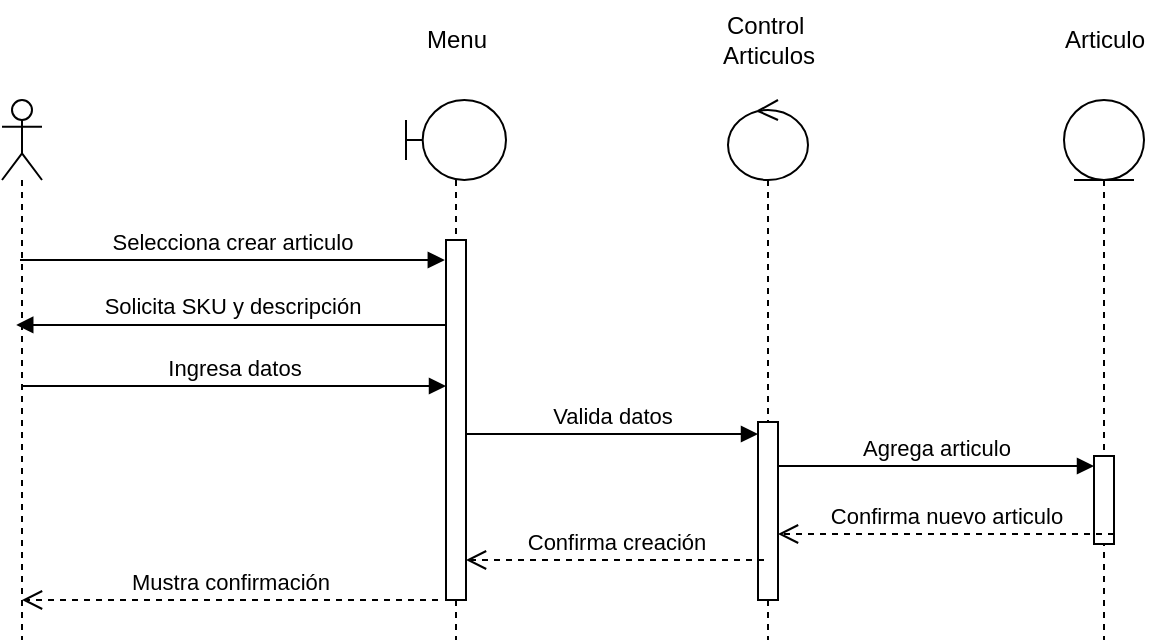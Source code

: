 <mxfile version="24.7.14">
  <diagram name="Página-1" id="t8ws5RrRNgcCuZQSS5f2">
    <mxGraphModel dx="347" dy="597" grid="1" gridSize="10" guides="1" tooltips="1" connect="1" arrows="1" fold="1" page="1" pageScale="1" pageWidth="827" pageHeight="1169" math="0" shadow="0">
      <root>
        <mxCell id="0" />
        <mxCell id="1" parent="0" />
        <mxCell id="YoIctwb0T2bubcu5eFbM-1" value="" style="shape=umlLifeline;perimeter=lifelinePerimeter;whiteSpace=wrap;html=1;container=1;dropTarget=0;collapsible=0;recursiveResize=0;outlineConnect=0;portConstraint=eastwest;newEdgeStyle={&quot;curved&quot;:0,&quot;rounded&quot;:0};participant=umlActor;" vertex="1" parent="1">
          <mxGeometry x="71" y="130" width="20" height="270" as="geometry" />
        </mxCell>
        <mxCell id="YoIctwb0T2bubcu5eFbM-2" value="" style="shape=umlLifeline;perimeter=lifelinePerimeter;whiteSpace=wrap;html=1;container=1;dropTarget=0;collapsible=0;recursiveResize=0;outlineConnect=0;portConstraint=eastwest;newEdgeStyle={&quot;curved&quot;:0,&quot;rounded&quot;:0};participant=umlBoundary;" vertex="1" parent="1">
          <mxGeometry x="273" y="130" width="50" height="270" as="geometry" />
        </mxCell>
        <mxCell id="YoIctwb0T2bubcu5eFbM-3" value="" style="html=1;points=[[0,0,0,0,5],[0,1,0,0,-5],[1,0,0,0,5],[1,1,0,0,-5]];perimeter=orthogonalPerimeter;outlineConnect=0;targetShapes=umlLifeline;portConstraint=eastwest;newEdgeStyle={&quot;curved&quot;:0,&quot;rounded&quot;:0};" vertex="1" parent="YoIctwb0T2bubcu5eFbM-2">
          <mxGeometry x="20" y="70" width="10" height="180" as="geometry" />
        </mxCell>
        <mxCell id="YoIctwb0T2bubcu5eFbM-4" value="" style="shape=umlLifeline;perimeter=lifelinePerimeter;whiteSpace=wrap;html=1;container=1;dropTarget=0;collapsible=0;recursiveResize=0;outlineConnect=0;portConstraint=eastwest;newEdgeStyle={&quot;curved&quot;:0,&quot;rounded&quot;:0};participant=umlControl;" vertex="1" parent="1">
          <mxGeometry x="434" y="130" width="40" height="270" as="geometry" />
        </mxCell>
        <mxCell id="YoIctwb0T2bubcu5eFbM-5" value="" style="html=1;points=[[0,0,0,0,5],[0,1,0,0,-5],[1,0,0,0,5],[1,1,0,0,-5]];perimeter=orthogonalPerimeter;outlineConnect=0;targetShapes=umlLifeline;portConstraint=eastwest;newEdgeStyle={&quot;curved&quot;:0,&quot;rounded&quot;:0};" vertex="1" parent="YoIctwb0T2bubcu5eFbM-4">
          <mxGeometry x="15" y="161" width="10" height="89" as="geometry" />
        </mxCell>
        <mxCell id="YoIctwb0T2bubcu5eFbM-6" value="" style="shape=umlLifeline;perimeter=lifelinePerimeter;whiteSpace=wrap;html=1;container=1;dropTarget=0;collapsible=0;recursiveResize=0;outlineConnect=0;portConstraint=eastwest;newEdgeStyle={&quot;curved&quot;:0,&quot;rounded&quot;:0};participant=umlEntity;" vertex="1" parent="1">
          <mxGeometry x="602" y="130" width="40" height="270" as="geometry" />
        </mxCell>
        <mxCell id="YoIctwb0T2bubcu5eFbM-7" value="" style="html=1;points=[[0,0,0,0,5],[0,1,0,0,-5],[1,0,0,0,5],[1,1,0,0,-5]];perimeter=orthogonalPerimeter;outlineConnect=0;targetShapes=umlLifeline;portConstraint=eastwest;newEdgeStyle={&quot;curved&quot;:0,&quot;rounded&quot;:0};" vertex="1" parent="YoIctwb0T2bubcu5eFbM-6">
          <mxGeometry x="15" y="178" width="10" height="44" as="geometry" />
        </mxCell>
        <mxCell id="YoIctwb0T2bubcu5eFbM-8" value="Ingresa datos" style="html=1;verticalAlign=bottom;endArrow=block;curved=0;rounded=0;" edge="1" parent="1">
          <mxGeometry relative="1" as="geometry">
            <mxPoint x="80.591" y="273" as="sourcePoint" />
            <mxPoint x="293" y="273.0" as="targetPoint" />
          </mxGeometry>
        </mxCell>
        <mxCell id="YoIctwb0T2bubcu5eFbM-9" value="Solicita SKU y descripción" style="html=1;verticalAlign=bottom;endArrow=block;curved=0;rounded=0;entryX=0.356;entryY=0.247;entryDx=0;entryDy=0;entryPerimeter=0;" edge="1" parent="1">
          <mxGeometry relative="1" as="geometry">
            <mxPoint x="293.0" y="242.48" as="sourcePoint" />
            <mxPoint x="78.12" y="242.48" as="targetPoint" />
          </mxGeometry>
        </mxCell>
        <mxCell id="YoIctwb0T2bubcu5eFbM-10" value="Valida datos" style="html=1;verticalAlign=bottom;endArrow=block;curved=0;rounded=0;" edge="1" parent="1">
          <mxGeometry x="0.002" relative="1" as="geometry">
            <mxPoint x="303" y="297.0" as="sourcePoint" />
            <mxPoint x="449" y="297" as="targetPoint" />
            <mxPoint as="offset" />
          </mxGeometry>
        </mxCell>
        <mxCell id="YoIctwb0T2bubcu5eFbM-11" value="Agrega articulo" style="html=1;verticalAlign=bottom;endArrow=block;curved=0;rounded=0;entryX=0;entryY=0;entryDx=0;entryDy=5;entryPerimeter=0;" edge="1" parent="1" source="YoIctwb0T2bubcu5eFbM-5" target="YoIctwb0T2bubcu5eFbM-7">
          <mxGeometry x="-0.002" relative="1" as="geometry">
            <mxPoint x="303.0" y="367" as="sourcePoint" />
            <mxPoint x="589" y="367.0" as="targetPoint" />
            <mxPoint as="offset" />
          </mxGeometry>
        </mxCell>
        <mxCell id="YoIctwb0T2bubcu5eFbM-12" value="Menu" style="text;html=1;align=center;verticalAlign=middle;resizable=0;points=[];autosize=1;strokeColor=none;fillColor=none;" vertex="1" parent="1">
          <mxGeometry x="273" y="85" width="50" height="30" as="geometry" />
        </mxCell>
        <mxCell id="YoIctwb0T2bubcu5eFbM-13" value="Control&amp;nbsp;&lt;div&gt;Articulos&lt;/div&gt;" style="text;html=1;align=center;verticalAlign=middle;resizable=0;points=[];autosize=1;strokeColor=none;fillColor=none;" vertex="1" parent="1">
          <mxGeometry x="419" y="80" width="70" height="40" as="geometry" />
        </mxCell>
        <mxCell id="YoIctwb0T2bubcu5eFbM-14" value="Articulo" style="text;html=1;align=center;verticalAlign=middle;resizable=0;points=[];autosize=1;strokeColor=none;fillColor=none;" vertex="1" parent="1">
          <mxGeometry x="592" y="85" width="60" height="30" as="geometry" />
        </mxCell>
        <mxCell id="YoIctwb0T2bubcu5eFbM-15" value="Confirma nuevo articulo" style="html=1;verticalAlign=bottom;endArrow=open;dashed=1;endSize=8;curved=0;rounded=0;exitX=1;exitY=1;exitDx=0;exitDy=-5;exitPerimeter=0;" edge="1" parent="1" source="YoIctwb0T2bubcu5eFbM-7" target="YoIctwb0T2bubcu5eFbM-5">
          <mxGeometry relative="1" as="geometry">
            <mxPoint x="303.0" y="389" as="targetPoint" />
            <mxPoint x="588" y="389" as="sourcePoint" />
          </mxGeometry>
        </mxCell>
        <mxCell id="YoIctwb0T2bubcu5eFbM-16" value="Confirma creación" style="html=1;verticalAlign=bottom;endArrow=open;dashed=1;endSize=8;curved=0;rounded=0;" edge="1" parent="1" target="YoIctwb0T2bubcu5eFbM-3">
          <mxGeometry relative="1" as="geometry">
            <mxPoint x="303.0" y="360.0" as="targetPoint" />
            <mxPoint x="452" y="360" as="sourcePoint" />
          </mxGeometry>
        </mxCell>
        <mxCell id="YoIctwb0T2bubcu5eFbM-17" value="Selecciona crear articulo" style="html=1;verticalAlign=bottom;endArrow=block;curved=0;rounded=0;" edge="1" parent="1">
          <mxGeometry relative="1" as="geometry">
            <mxPoint x="80.001" y="210" as="sourcePoint" />
            <mxPoint x="292.41" y="210.0" as="targetPoint" />
          </mxGeometry>
        </mxCell>
        <mxCell id="YoIctwb0T2bubcu5eFbM-18" value="Mustra confirmación" style="html=1;verticalAlign=bottom;endArrow=open;dashed=1;endSize=8;curved=0;rounded=0;" edge="1" parent="1" target="YoIctwb0T2bubcu5eFbM-1">
          <mxGeometry relative="1" as="geometry">
            <mxPoint x="140" y="380" as="targetPoint" />
            <mxPoint x="289" y="380" as="sourcePoint" />
          </mxGeometry>
        </mxCell>
      </root>
    </mxGraphModel>
  </diagram>
</mxfile>
